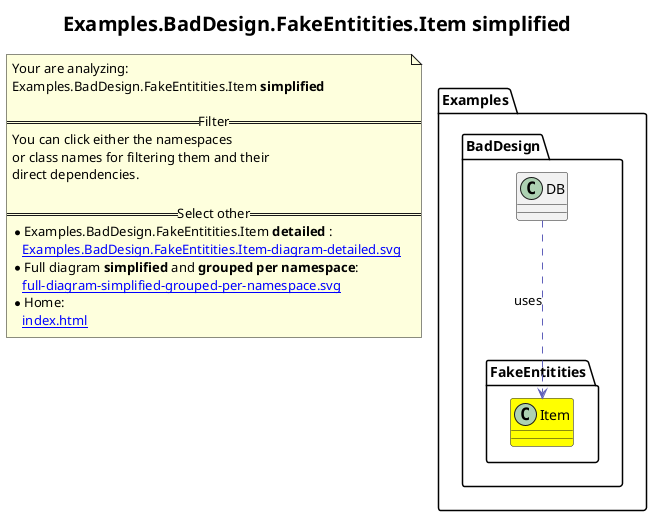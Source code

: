 @startuml
skinparam linetype ortho
title <size:20>Examples.BadDesign.FakeEntitities.Item **simplified** </size>
note "Your are analyzing:\nExamples.BadDesign.FakeEntitities.Item **simplified** \n\n==Filter==\nYou can click either the namespaces \nor class names for filtering them and their\ndirect dependencies.\n\n==Select other==\n* Examples.BadDesign.FakeEntitities.Item **detailed** :\n   [[Examples.BadDesign.FakeEntitities.Item-diagram-detailed.svg]]\n* Full diagram **simplified** and **grouped per namespace**:\n   [[full-diagram-simplified-grouped-per-namespace.svg]]\n* Home:\n   [[index.html]]" as FloatingNote
  class Examples.BadDesign.DB [[Examples.BadDesign.DB-diagram-simplified.svg]]  {
  }
    class Examples.BadDesign.FakeEntitities.Item [[Examples.BadDesign.FakeEntitities.Item-diagram-simplified.svg]] #yellow {
    }
 ' *************************************** 
 ' *************************************** 
 ' *************************************** 
' Class relations extracted from namespace:
' Examples.BadDesign
Examples.BadDesign.DB .[#6060BB].> Examples.BadDesign.FakeEntitities.Item  : uses 
' Class relations extracted from namespace:
' Examples.BadDesign.FakeEntitities
@enduml